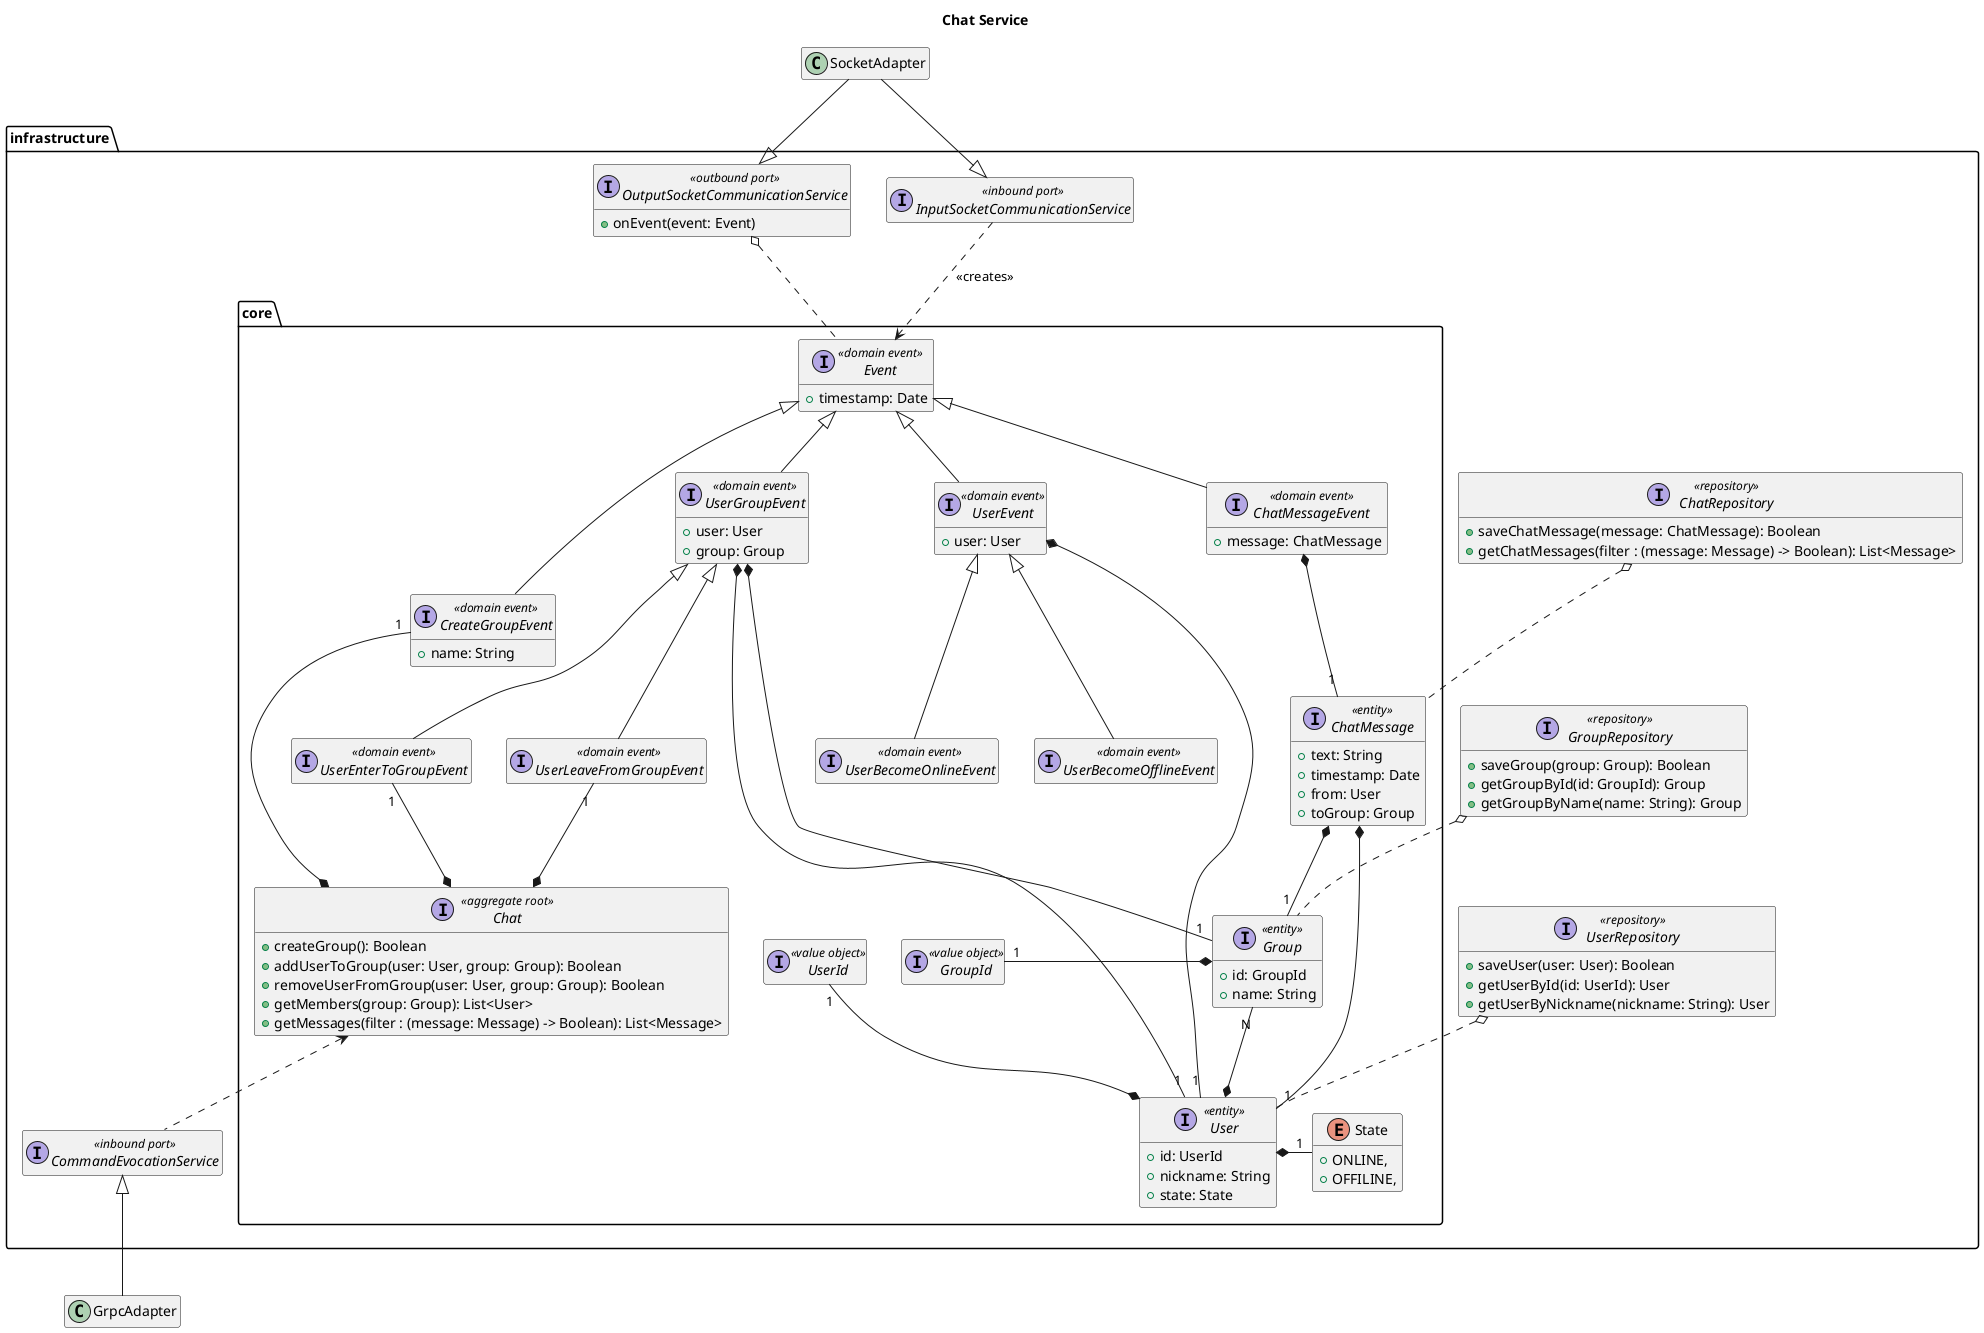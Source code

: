 @startuml chat-service
title Chat Service
hide empty members

package infrastructure {

    package core {
        
        interface Event <<domain event>> {
            + timestamp: Date
        }

        interface ChatMessageEvent <<domain event>> extends Event {
            + message: ChatMessage
        }

        interface CreateGroupEvent <<domain event>> extends Event {
            + name: String
        }

        interface UserGroupEvent <<domain event>> extends Event {
            + user: User
            + group: Group
        }

        interface UserEvent <<domain event>> extends Event {
            + user: User
        }

        interface UserEnterToGroupEvent <<domain event>> extends UserGroupEvent

        interface UserLeaveFromGroupEvent <<domain event>> extends UserGroupEvent

        interface UserBecomeOnlineEvent <<domain event>> extends UserEvent

        interface UserBecomeOfflineEvent <<domain event>> extends UserEvent 

        ChatMessageEvent *-- "1" ChatMessage
        
        UserGroupEvent *-- "1" User
        UserGroupEvent *-- "1" Group

        UserEvent *-- "1" User
        
        interface ChatMessage <<entity>> {
            + text: String
            + timestamp: Date
            + from: User
            + toGroup: Group
        }

        interface User <<entity>> {
            + id: UserId
            + nickname: String
            + state: State
        }

        interface UserId <<value object>>

        enum State {
            + ONLINE,
            + OFFILINE,
        }

        interface Group <<entity>> {
            + id: GroupId
            + name: String
        }

        Group *-l- "1" GroupId 

        interface GroupId <<value object>>

        ChatMessage *-r- "1" User
        ChatMessage *-d- "1" Group
        User *-u- "N" Group
        User *-r- "1" State
        User *-u- "1" UserId

        interface Chat <<aggregate root>> {
            + createGroup(): Boolean
            + addUserToGroup(user: User, group: Group): Boolean
            + removeUserFromGroup(user: User, group: Group): Boolean
            + getMembers(group: Group): List<User>
            + getMessages(filter : (message: Message) -> Boolean): List<Message>
        }
        
        Chat *-u- "1" CreateGroupEvent
        Chat *-u- "1" UserEnterToGroupEvent
        Chat *-u- "1" UserLeaveFromGroupEvent   
    }

    
    interface ChatRepository <<repository>> {
        + saveChatMessage(message: ChatMessage): Boolean
        + getChatMessages(filter : (message: Message) -> Boolean): List<Message>
    }

    interface UserRepository <<repository>> {
        + saveUser(user: User): Boolean
        + getUserById(id: UserId): User
        + getUserByNickname(nickname: String): User
    }

    interface GroupRepository <<repository>> {
        + saveGroup(group: Group): Boolean
        + getGroupById(id: GroupId): Group
        + getGroupByName(name: String): Group
    }

    ChatRepository o.. ChatMessage
    GroupRepository o.. Group
    UserRepository o.. User
    

    interface OutputSocketCommunicationService <<outbound port>> {
        + onEvent(event: Event)
    }

    OutputSocketCommunicationService o.. Event

    interface InputSocketCommunicationService <<inbound port>> 

    InputSocketCommunicationService ..> Event: <<creates>>

    interface CommandEvocationService <<inbound port>>

    CommandEvocationService .u.> Chat
}

class SocketAdapter

SocketAdapter --|> OutputSocketCommunicationService
SocketAdapter --|> InputSocketCommunicationService

class GrpcAdapter

GrpcAdapter -u-|> CommandEvocationService

@enduml